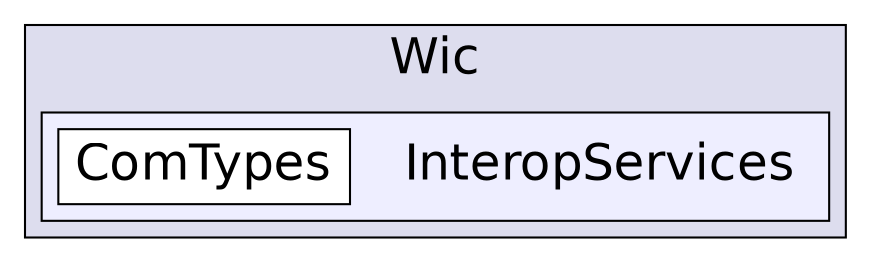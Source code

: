 digraph "C:/Users/nathanael/Documents/resizer/Plugins/Wic/InteropServices" {
  compound=true
  node [ fontsize="24", fontname="Helvetica"];
  edge [ labelfontsize="24", labelfontname="Helvetica"];
  subgraph clusterdir_631d991aa83f8e307d4242057f5c6ccd {
    graph [ bgcolor="#ddddee", pencolor="black", label="Wic" fontname="Helvetica", fontsize="24", URL="dir_631d991aa83f8e307d4242057f5c6ccd.html"]
  subgraph clusterdir_57684dc2deca03b6a4e2c57aa36b00d2 {
    graph [ bgcolor="#eeeeff", pencolor="black", label="" URL="dir_57684dc2deca03b6a4e2c57aa36b00d2.html"];
    dir_57684dc2deca03b6a4e2c57aa36b00d2 [shape=plaintext label="InteropServices"];
    dir_1695506acb7e624f12f07cdf50a1c662 [shape=box label="ComTypes" color="black" fillcolor="white" style="filled" URL="dir_1695506acb7e624f12f07cdf50a1c662.html"];
  }
  }
}
